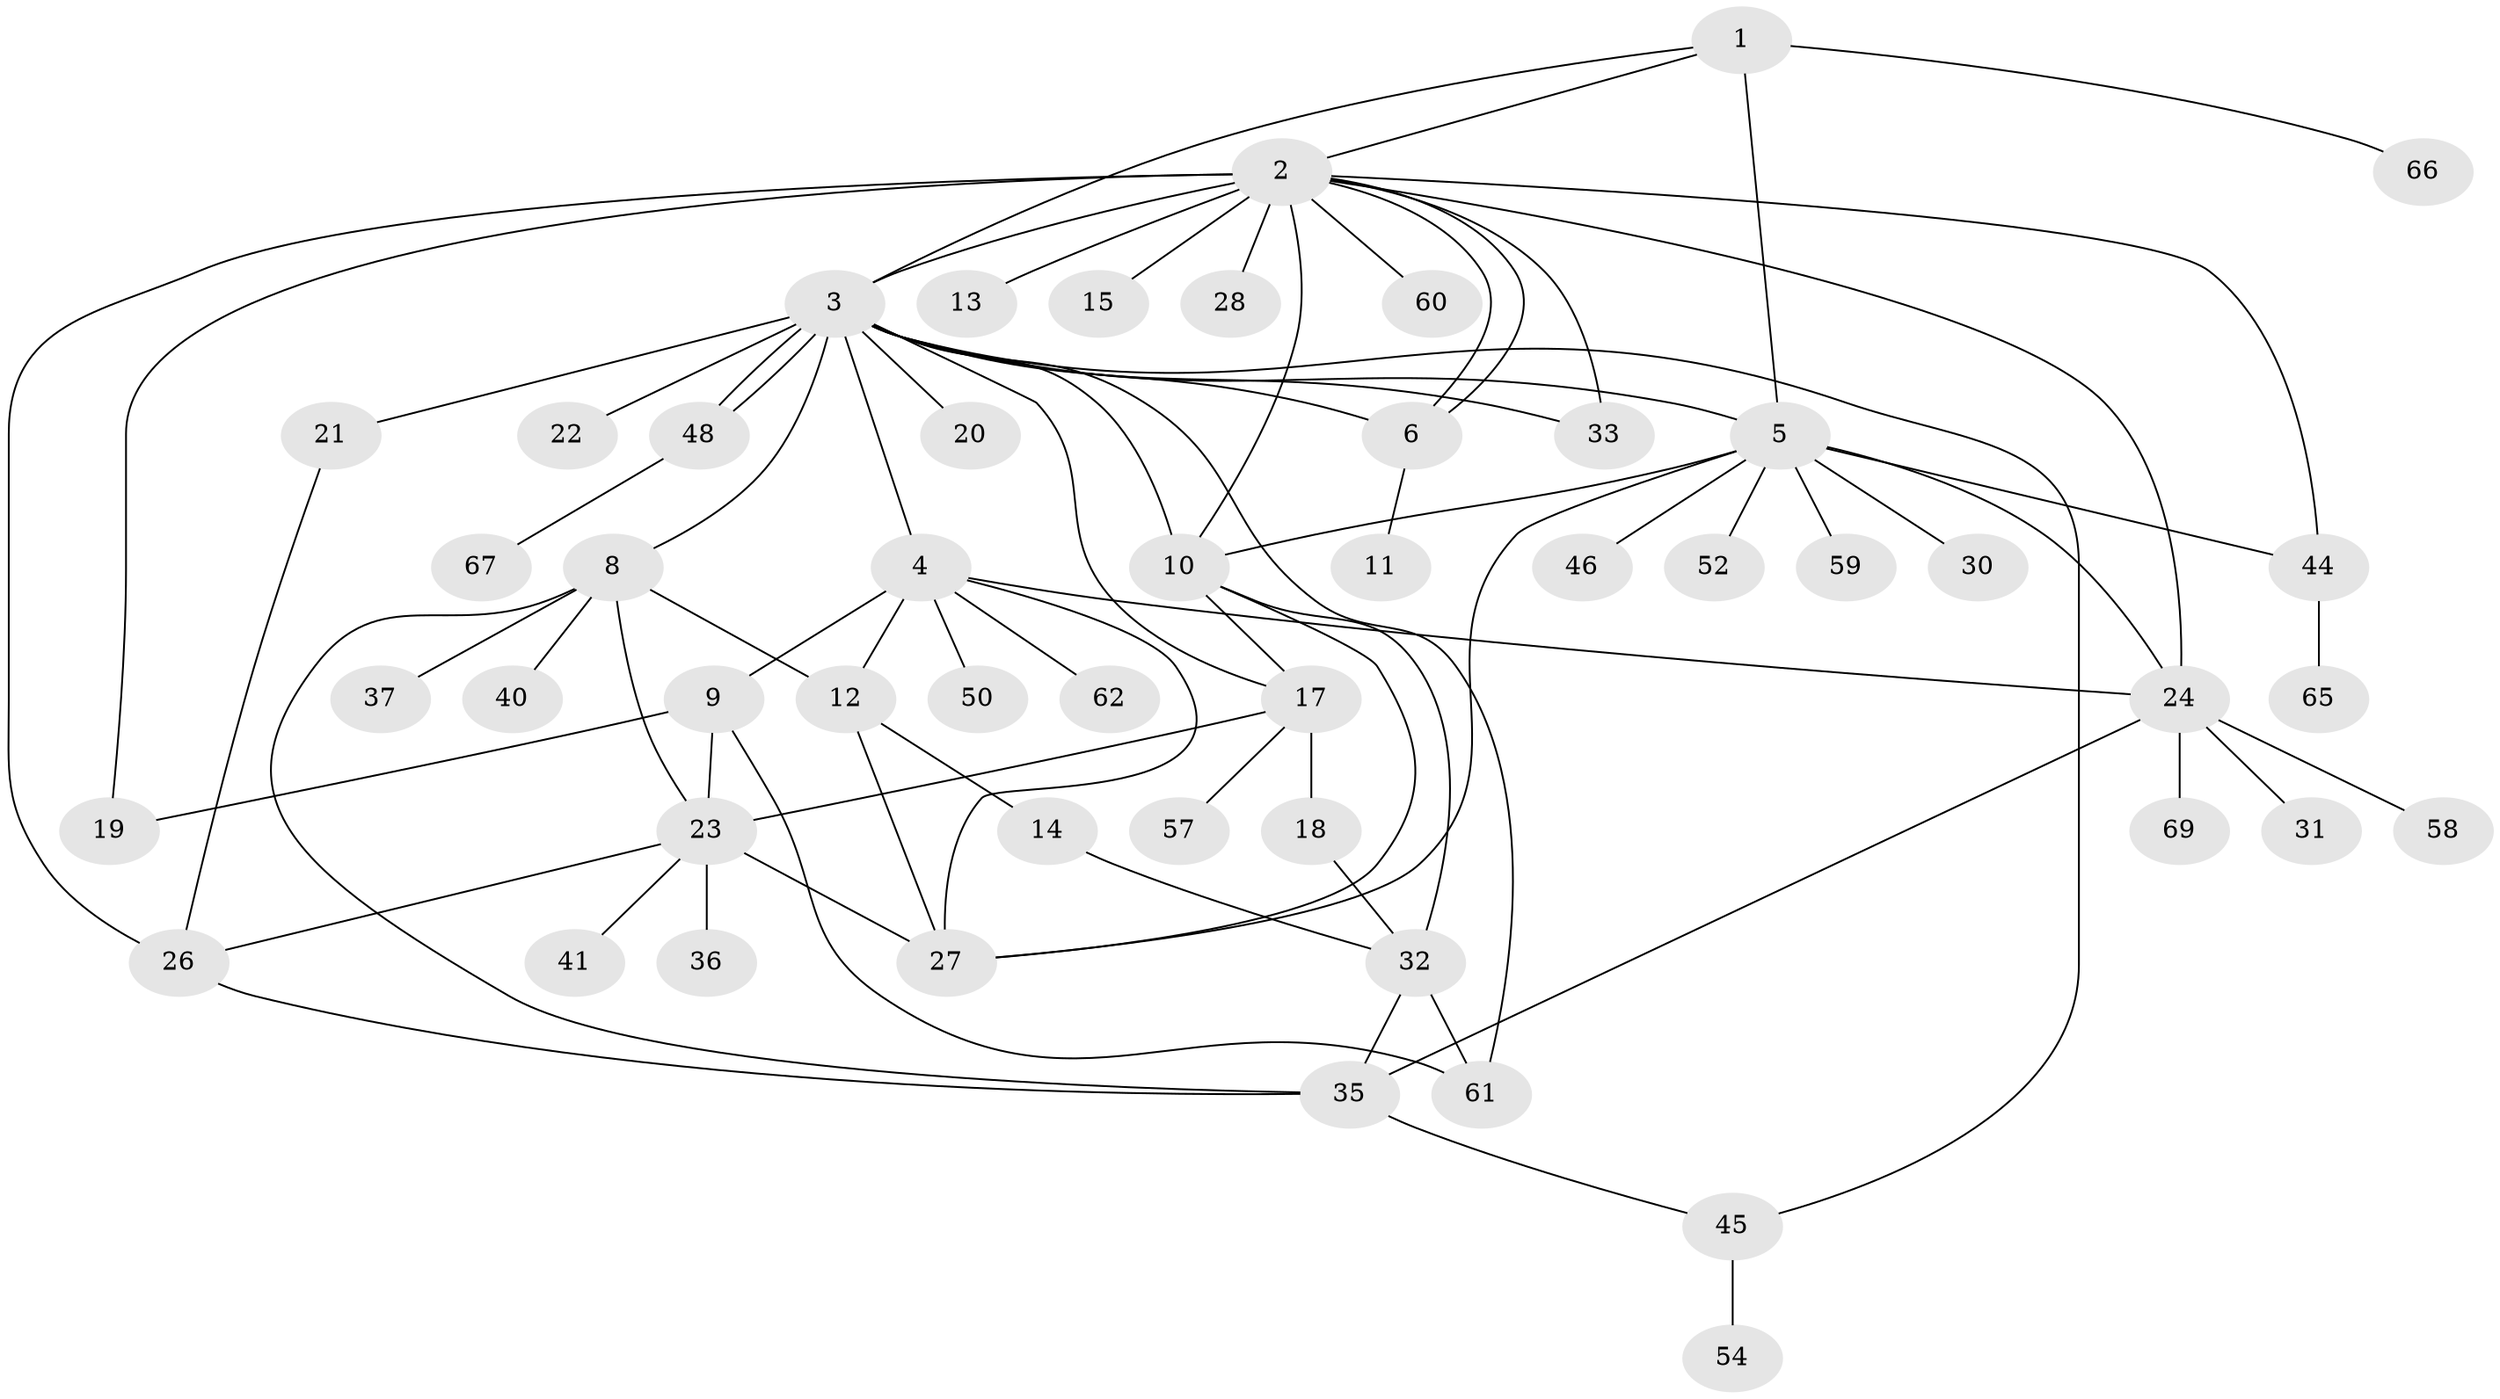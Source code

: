 // original degree distribution, {4: 0.08695652173913043, 14: 0.014492753623188406, 19: 0.014492753623188406, 7: 0.043478260869565216, 6: 0.08695652173913043, 3: 0.13043478260869565, 1: 0.4057971014492754, 2: 0.17391304347826086, 5: 0.043478260869565216}
// Generated by graph-tools (version 1.1) at 2025/11/02/27/25 16:11:13]
// undirected, 51 vertices, 80 edges
graph export_dot {
graph [start="1"]
  node [color=gray90,style=filled];
  1;
  2 [super="+7"];
  3 [super="+51"];
  4 [super="+16"];
  5 [super="+47"];
  6;
  8 [super="+34"];
  9 [super="+43"];
  10 [super="+55"];
  11;
  12 [super="+25"];
  13;
  14;
  15;
  17 [super="+29"];
  18;
  19;
  20;
  21 [super="+42"];
  22;
  23 [super="+39"];
  24 [super="+38"];
  26 [super="+56"];
  27 [super="+64"];
  28;
  30;
  31;
  32 [super="+68"];
  33;
  35;
  36;
  37 [super="+53"];
  40;
  41;
  44 [super="+49"];
  45;
  46;
  48 [super="+63"];
  50;
  52;
  54;
  57;
  58;
  59;
  60;
  61;
  62;
  65;
  66;
  67;
  69;
  1 -- 2;
  1 -- 3;
  1 -- 66;
  1 -- 5;
  2 -- 3 [weight=2];
  2 -- 6;
  2 -- 6;
  2 -- 13;
  2 -- 15;
  2 -- 19;
  2 -- 26 [weight=2];
  2 -- 28;
  2 -- 33;
  2 -- 44;
  2 -- 60;
  2 -- 24;
  2 -- 10;
  3 -- 4 [weight=2];
  3 -- 5;
  3 -- 6;
  3 -- 8;
  3 -- 10 [weight=2];
  3 -- 17;
  3 -- 20;
  3 -- 21;
  3 -- 22;
  3 -- 33;
  3 -- 45;
  3 -- 48;
  3 -- 48;
  3 -- 61;
  4 -- 9;
  4 -- 24;
  4 -- 50;
  4 -- 62;
  4 -- 12;
  4 -- 27;
  5 -- 27;
  5 -- 30;
  5 -- 46;
  5 -- 52;
  5 -- 24;
  5 -- 10;
  5 -- 59;
  5 -- 44;
  6 -- 11;
  8 -- 12;
  8 -- 23;
  8 -- 35;
  8 -- 40;
  8 -- 37;
  9 -- 61;
  9 -- 19;
  9 -- 23;
  10 -- 32 [weight=2];
  10 -- 17;
  10 -- 27;
  12 -- 14;
  12 -- 27;
  14 -- 32;
  17 -- 18;
  17 -- 23 [weight=2];
  17 -- 57;
  18 -- 32;
  21 -- 26;
  23 -- 36;
  23 -- 41;
  23 -- 26;
  23 -- 27;
  24 -- 31;
  24 -- 69;
  24 -- 58;
  24 -- 35;
  26 -- 35;
  32 -- 35;
  32 -- 61;
  35 -- 45;
  44 -- 65;
  45 -- 54;
  48 -- 67;
}

